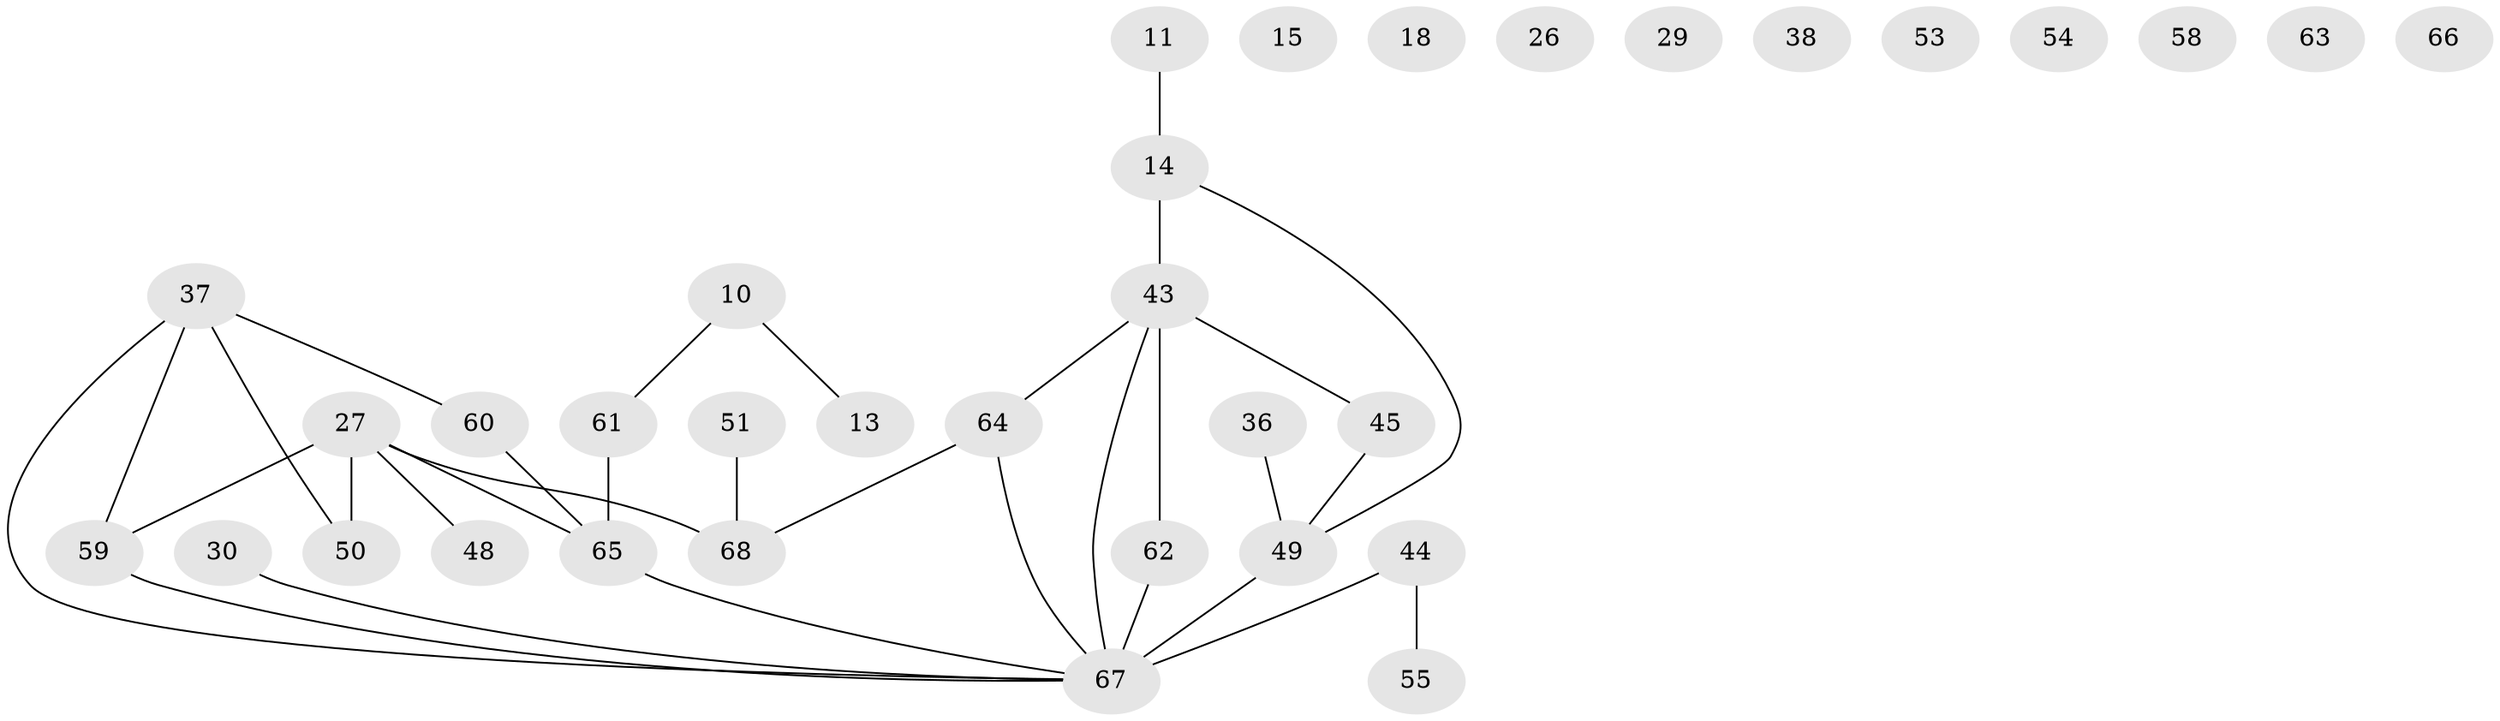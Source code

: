 // original degree distribution, {3: 0.22058823529411764, 2: 0.29411764705882354, 1: 0.16176470588235295, 4: 0.10294117647058823, 5: 0.058823529411764705, 0: 0.14705882352941177, 6: 0.014705882352941176}
// Generated by graph-tools (version 1.1) at 2025/39/03/09/25 04:39:42]
// undirected, 34 vertices, 32 edges
graph export_dot {
graph [start="1"]
  node [color=gray90,style=filled];
  10;
  11;
  13;
  14;
  15;
  18;
  26;
  27 [super="+12+21+7"];
  29;
  30;
  36;
  37;
  38;
  43 [super="+6+17+28"];
  44 [super="+1"];
  45;
  48 [super="+39"];
  49;
  50;
  51;
  53;
  54;
  55;
  58;
  59 [super="+35+52"];
  60;
  61;
  62 [super="+20"];
  63;
  64 [super="+22+16+31"];
  65 [super="+42"];
  66;
  67 [super="+57"];
  68 [super="+34+46"];
  10 -- 13;
  10 -- 61;
  11 -- 14;
  14 -- 43 [weight=3];
  14 -- 49;
  27 -- 48 [weight=2];
  27 -- 50;
  27 -- 68;
  27 -- 59;
  27 -- 65;
  30 -- 67;
  36 -- 49;
  37 -- 50;
  37 -- 60;
  37 -- 67;
  37 -- 59;
  43 -- 45 [weight=2];
  43 -- 64 [weight=2];
  43 -- 62 [weight=2];
  43 -- 67;
  44 -- 67;
  44 -- 55;
  45 -- 49;
  49 -- 67;
  51 -- 68;
  59 -- 67;
  60 -- 65;
  61 -- 65;
  62 -- 67 [weight=4];
  64 -- 67;
  64 -- 68;
  65 -- 67;
}

